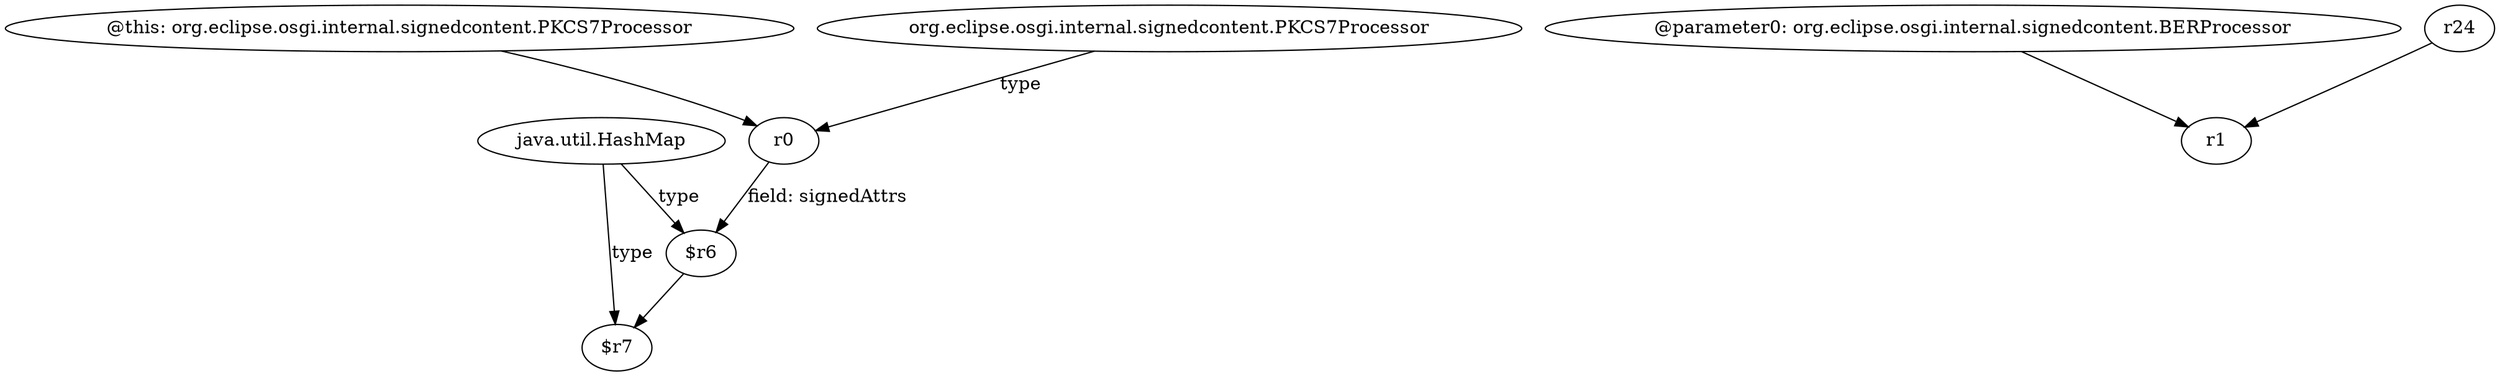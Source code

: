digraph g {
0[label="r0"]
1[label="$r6"]
0->1[label="field: signedAttrs"]
2[label="@parameter0: org.eclipse.osgi.internal.signedcontent.BERProcessor"]
3[label="r1"]
2->3[label=""]
4[label="$r7"]
1->4[label=""]
5[label="java.util.HashMap"]
5->1[label="type"]
6[label="@this: org.eclipse.osgi.internal.signedcontent.PKCS7Processor"]
6->0[label=""]
7[label="r24"]
7->3[label=""]
5->4[label="type"]
8[label="org.eclipse.osgi.internal.signedcontent.PKCS7Processor"]
8->0[label="type"]
}